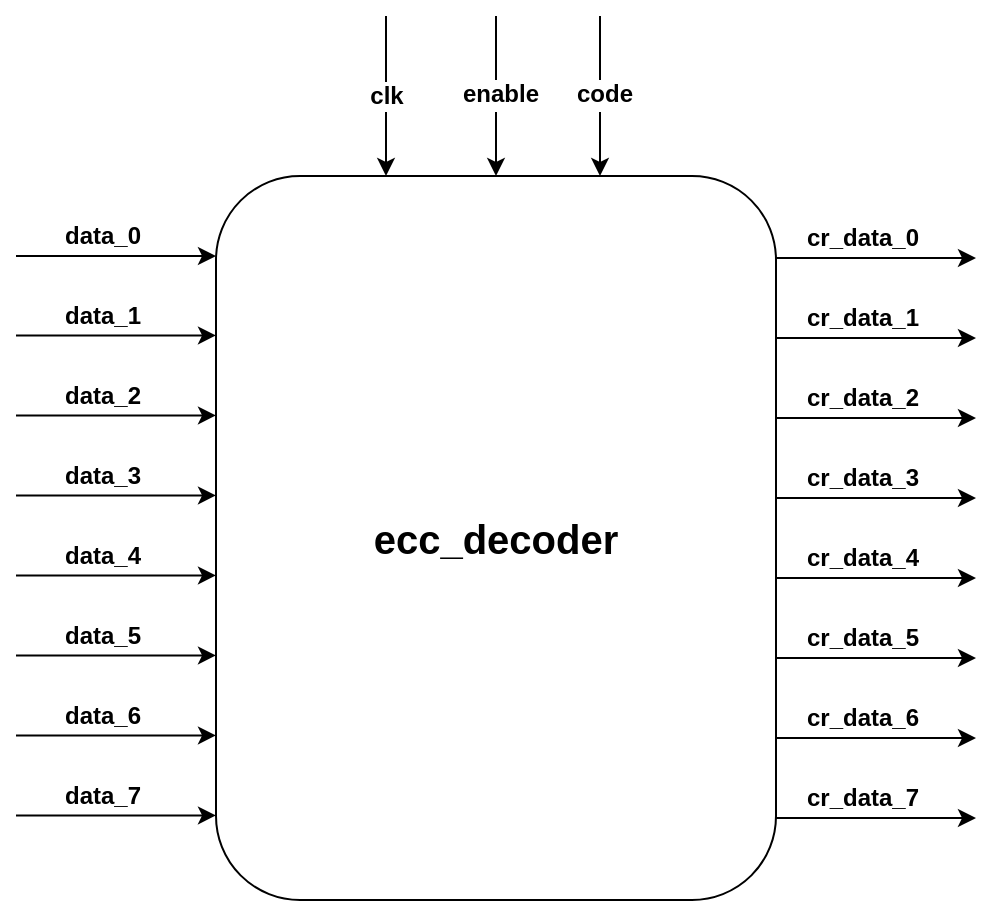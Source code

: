 <mxfile version="24.2.5" type="device" pages="8">
  <diagram id="HQwCBL1ggfVV_5SzUmb9" name="ecc_decoder">
    <mxGraphModel dx="1802" dy="909" grid="0" gridSize="10" guides="1" tooltips="1" connect="1" arrows="1" fold="1" page="1" pageScale="1" pageWidth="827" pageHeight="1169" math="0" shadow="0">
      <root>
        <mxCell id="0" />
        <mxCell id="1" parent="0" />
        <mxCell id="9kV_0fhqUF1c1HFAQR6I-1" value="&lt;b&gt;&lt;font style=&quot;font-size: 20px;&quot;&gt;ecc_decoder&lt;/font&gt;&lt;/b&gt;" style="rounded=1;whiteSpace=wrap;html=1;" parent="1" vertex="1">
          <mxGeometry x="280" y="350" width="280" height="362" as="geometry" />
        </mxCell>
        <mxCell id="9kV_0fhqUF1c1HFAQR6I-2" value="" style="endArrow=classic;html=1;rounded=0;" parent="1" edge="1">
          <mxGeometry relative="1" as="geometry">
            <mxPoint x="180" y="390" as="sourcePoint" />
            <mxPoint x="280" y="390" as="targetPoint" />
            <Array as="points">
              <mxPoint x="200" y="390" />
              <mxPoint x="250" y="390" />
            </Array>
          </mxGeometry>
        </mxCell>
        <mxCell id="9kV_0fhqUF1c1HFAQR6I-3" value="data_0" style="edgeLabel;html=1;align=center;verticalAlign=middle;resizable=0;points=[];fontStyle=1;fontSize=12;" parent="9kV_0fhqUF1c1HFAQR6I-2" vertex="1" connectable="0">
          <mxGeometry x="-0.147" y="-3" relative="1" as="geometry">
            <mxPoint y="-13" as="offset" />
          </mxGeometry>
        </mxCell>
        <mxCell id="9kV_0fhqUF1c1HFAQR6I-4" value="" style="endArrow=classic;html=1;rounded=0;" parent="1" edge="1">
          <mxGeometry relative="1" as="geometry">
            <mxPoint x="180" y="429.71" as="sourcePoint" />
            <mxPoint x="280" y="429.71" as="targetPoint" />
            <Array as="points">
              <mxPoint x="250" y="429.71" />
            </Array>
          </mxGeometry>
        </mxCell>
        <mxCell id="9kV_0fhqUF1c1HFAQR6I-5" value="data_1" style="edgeLabel;html=1;align=center;verticalAlign=middle;resizable=0;points=[];fontStyle=1;fontSize=12;" parent="9kV_0fhqUF1c1HFAQR6I-4" vertex="1" connectable="0">
          <mxGeometry x="-0.147" y="-3" relative="1" as="geometry">
            <mxPoint y="-13" as="offset" />
          </mxGeometry>
        </mxCell>
        <mxCell id="9kV_0fhqUF1c1HFAQR6I-6" value="" style="endArrow=classic;html=1;rounded=0;" parent="1" edge="1">
          <mxGeometry relative="1" as="geometry">
            <mxPoint x="180" y="469.71" as="sourcePoint" />
            <mxPoint x="280" y="469.71" as="targetPoint" />
          </mxGeometry>
        </mxCell>
        <mxCell id="9kV_0fhqUF1c1HFAQR6I-7" value="data_2" style="edgeLabel;html=1;align=center;verticalAlign=middle;resizable=0;points=[];fontStyle=1;fontSize=12;" parent="9kV_0fhqUF1c1HFAQR6I-6" vertex="1" connectable="0">
          <mxGeometry x="-0.147" y="-3" relative="1" as="geometry">
            <mxPoint y="-13" as="offset" />
          </mxGeometry>
        </mxCell>
        <mxCell id="9kV_0fhqUF1c1HFAQR6I-8" value="" style="endArrow=classic;html=1;rounded=0;" parent="1" edge="1">
          <mxGeometry relative="1" as="geometry">
            <mxPoint x="180" y="509.71" as="sourcePoint" />
            <mxPoint x="280" y="509.71" as="targetPoint" />
          </mxGeometry>
        </mxCell>
        <mxCell id="9kV_0fhqUF1c1HFAQR6I-9" value="data_3" style="edgeLabel;html=1;align=center;verticalAlign=middle;resizable=0;points=[];fontStyle=1;fontSize=12;" parent="9kV_0fhqUF1c1HFAQR6I-8" vertex="1" connectable="0">
          <mxGeometry x="-0.147" y="-3" relative="1" as="geometry">
            <mxPoint y="-13" as="offset" />
          </mxGeometry>
        </mxCell>
        <mxCell id="9kV_0fhqUF1c1HFAQR6I-10" value="" style="endArrow=classic;html=1;rounded=0;" parent="1" edge="1">
          <mxGeometry relative="1" as="geometry">
            <mxPoint x="180" y="549.71" as="sourcePoint" />
            <mxPoint x="280" y="549.71" as="targetPoint" />
          </mxGeometry>
        </mxCell>
        <mxCell id="9kV_0fhqUF1c1HFAQR6I-11" value="data_4" style="edgeLabel;html=1;align=center;verticalAlign=middle;resizable=0;points=[];fontStyle=1;fontSize=12;" parent="9kV_0fhqUF1c1HFAQR6I-10" vertex="1" connectable="0">
          <mxGeometry x="-0.147" y="-3" relative="1" as="geometry">
            <mxPoint y="-13" as="offset" />
          </mxGeometry>
        </mxCell>
        <mxCell id="9kV_0fhqUF1c1HFAQR6I-12" value="" style="endArrow=classic;html=1;rounded=0;" parent="1" edge="1">
          <mxGeometry relative="1" as="geometry">
            <mxPoint x="180" y="589.71" as="sourcePoint" />
            <mxPoint x="280" y="589.71" as="targetPoint" />
          </mxGeometry>
        </mxCell>
        <mxCell id="9kV_0fhqUF1c1HFAQR6I-13" value="data_5" style="edgeLabel;html=1;align=center;verticalAlign=middle;resizable=0;points=[];fontStyle=1;fontSize=12;" parent="9kV_0fhqUF1c1HFAQR6I-12" vertex="1" connectable="0">
          <mxGeometry x="-0.147" y="-3" relative="1" as="geometry">
            <mxPoint y="-13" as="offset" />
          </mxGeometry>
        </mxCell>
        <mxCell id="9kV_0fhqUF1c1HFAQR6I-14" value="" style="endArrow=classic;html=1;rounded=0;" parent="1" edge="1">
          <mxGeometry relative="1" as="geometry">
            <mxPoint x="180" y="629.71" as="sourcePoint" />
            <mxPoint x="280" y="629.71" as="targetPoint" />
          </mxGeometry>
        </mxCell>
        <mxCell id="9kV_0fhqUF1c1HFAQR6I-15" value="data_6" style="edgeLabel;html=1;align=center;verticalAlign=middle;resizable=0;points=[];fontStyle=1;fontSize=12;" parent="9kV_0fhqUF1c1HFAQR6I-14" vertex="1" connectable="0">
          <mxGeometry x="-0.147" y="-3" relative="1" as="geometry">
            <mxPoint y="-13" as="offset" />
          </mxGeometry>
        </mxCell>
        <mxCell id="9kV_0fhqUF1c1HFAQR6I-16" value="" style="endArrow=classic;html=1;rounded=0;" parent="1" edge="1">
          <mxGeometry relative="1" as="geometry">
            <mxPoint x="180" y="669.71" as="sourcePoint" />
            <mxPoint x="280" y="669.71" as="targetPoint" />
          </mxGeometry>
        </mxCell>
        <mxCell id="9kV_0fhqUF1c1HFAQR6I-17" value="data_7" style="edgeLabel;html=1;align=center;verticalAlign=middle;resizable=0;points=[];fontStyle=1;fontSize=12;" parent="9kV_0fhqUF1c1HFAQR6I-16" vertex="1" connectable="0">
          <mxGeometry x="-0.147" y="-3" relative="1" as="geometry">
            <mxPoint y="-13" as="offset" />
          </mxGeometry>
        </mxCell>
        <mxCell id="9kV_0fhqUF1c1HFAQR6I-18" value="" style="endArrow=classic;html=1;rounded=0;" parent="1" edge="1">
          <mxGeometry relative="1" as="geometry">
            <mxPoint x="560" y="391" as="sourcePoint" />
            <mxPoint x="660" y="391" as="targetPoint" />
          </mxGeometry>
        </mxCell>
        <mxCell id="9kV_0fhqUF1c1HFAQR6I-19" value="cr_data_0" style="edgeLabel;html=1;align=center;verticalAlign=middle;resizable=0;points=[];fontStyle=1;fontSize=12;" parent="9kV_0fhqUF1c1HFAQR6I-18" vertex="1" connectable="0">
          <mxGeometry x="-0.147" y="-3" relative="1" as="geometry">
            <mxPoint y="-13" as="offset" />
          </mxGeometry>
        </mxCell>
        <mxCell id="9kV_0fhqUF1c1HFAQR6I-20" value="" style="endArrow=classic;html=1;rounded=0;" parent="1" edge="1">
          <mxGeometry relative="1" as="geometry">
            <mxPoint x="560" y="431" as="sourcePoint" />
            <mxPoint x="660" y="431" as="targetPoint" />
          </mxGeometry>
        </mxCell>
        <mxCell id="9kV_0fhqUF1c1HFAQR6I-21" value="cr_data_1" style="edgeLabel;html=1;align=center;verticalAlign=middle;resizable=0;points=[];fontStyle=1;fontSize=12;" parent="9kV_0fhqUF1c1HFAQR6I-20" vertex="1" connectable="0">
          <mxGeometry x="-0.147" y="-3" relative="1" as="geometry">
            <mxPoint y="-13" as="offset" />
          </mxGeometry>
        </mxCell>
        <mxCell id="9kV_0fhqUF1c1HFAQR6I-22" value="" style="endArrow=classic;html=1;rounded=0;" parent="1" edge="1">
          <mxGeometry relative="1" as="geometry">
            <mxPoint x="560" y="471" as="sourcePoint" />
            <mxPoint x="660" y="471" as="targetPoint" />
          </mxGeometry>
        </mxCell>
        <mxCell id="9kV_0fhqUF1c1HFAQR6I-23" value="cr_data_2" style="edgeLabel;html=1;align=center;verticalAlign=middle;resizable=0;points=[];fontStyle=1;fontSize=12;" parent="9kV_0fhqUF1c1HFAQR6I-22" vertex="1" connectable="0">
          <mxGeometry x="-0.147" y="-3" relative="1" as="geometry">
            <mxPoint y="-13" as="offset" />
          </mxGeometry>
        </mxCell>
        <mxCell id="9kV_0fhqUF1c1HFAQR6I-24" value="" style="endArrow=classic;html=1;rounded=0;" parent="1" edge="1">
          <mxGeometry relative="1" as="geometry">
            <mxPoint x="560" y="511" as="sourcePoint" />
            <mxPoint x="660" y="511" as="targetPoint" />
          </mxGeometry>
        </mxCell>
        <mxCell id="9kV_0fhqUF1c1HFAQR6I-25" value="cr_data_3" style="edgeLabel;html=1;align=center;verticalAlign=middle;resizable=0;points=[];fontStyle=1;fontSize=12;" parent="9kV_0fhqUF1c1HFAQR6I-24" vertex="1" connectable="0">
          <mxGeometry x="-0.147" y="-3" relative="1" as="geometry">
            <mxPoint y="-13" as="offset" />
          </mxGeometry>
        </mxCell>
        <mxCell id="9kV_0fhqUF1c1HFAQR6I-26" value="" style="endArrow=classic;html=1;rounded=0;" parent="1" edge="1">
          <mxGeometry relative="1" as="geometry">
            <mxPoint x="560" y="551" as="sourcePoint" />
            <mxPoint x="660" y="551" as="targetPoint" />
          </mxGeometry>
        </mxCell>
        <mxCell id="9kV_0fhqUF1c1HFAQR6I-27" value="cr_data_4" style="edgeLabel;html=1;align=center;verticalAlign=middle;resizable=0;points=[];fontStyle=1;fontSize=12;" parent="9kV_0fhqUF1c1HFAQR6I-26" vertex="1" connectable="0">
          <mxGeometry x="-0.147" y="-3" relative="1" as="geometry">
            <mxPoint y="-13" as="offset" />
          </mxGeometry>
        </mxCell>
        <mxCell id="9kV_0fhqUF1c1HFAQR6I-28" value="" style="endArrow=classic;html=1;rounded=0;" parent="1" edge="1">
          <mxGeometry relative="1" as="geometry">
            <mxPoint x="560" y="591" as="sourcePoint" />
            <mxPoint x="660" y="591" as="targetPoint" />
          </mxGeometry>
        </mxCell>
        <mxCell id="9kV_0fhqUF1c1HFAQR6I-29" value="cr_data_5" style="edgeLabel;html=1;align=center;verticalAlign=middle;resizable=0;points=[];fontStyle=1;fontSize=12;" parent="9kV_0fhqUF1c1HFAQR6I-28" vertex="1" connectable="0">
          <mxGeometry x="-0.147" y="-3" relative="1" as="geometry">
            <mxPoint y="-13" as="offset" />
          </mxGeometry>
        </mxCell>
        <mxCell id="9kV_0fhqUF1c1HFAQR6I-30" value="" style="endArrow=classic;html=1;rounded=0;" parent="1" edge="1">
          <mxGeometry relative="1" as="geometry">
            <mxPoint x="560" y="631" as="sourcePoint" />
            <mxPoint x="660" y="631" as="targetPoint" />
          </mxGeometry>
        </mxCell>
        <mxCell id="9kV_0fhqUF1c1HFAQR6I-31" value="cr_data_6" style="edgeLabel;html=1;align=center;verticalAlign=middle;resizable=0;points=[];fontStyle=1;fontSize=12;" parent="9kV_0fhqUF1c1HFAQR6I-30" vertex="1" connectable="0">
          <mxGeometry x="-0.147" y="-3" relative="1" as="geometry">
            <mxPoint y="-13" as="offset" />
          </mxGeometry>
        </mxCell>
        <mxCell id="9kV_0fhqUF1c1HFAQR6I-32" value="" style="endArrow=classic;html=1;rounded=0;" parent="1" edge="1">
          <mxGeometry relative="1" as="geometry">
            <mxPoint x="560" y="671" as="sourcePoint" />
            <mxPoint x="660" y="671" as="targetPoint" />
          </mxGeometry>
        </mxCell>
        <mxCell id="9kV_0fhqUF1c1HFAQR6I-33" value="cr_data_7" style="edgeLabel;html=1;align=center;verticalAlign=middle;resizable=0;points=[];fontStyle=1;fontSize=12;" parent="9kV_0fhqUF1c1HFAQR6I-32" vertex="1" connectable="0">
          <mxGeometry x="-0.147" y="-3" relative="1" as="geometry">
            <mxPoint y="-13" as="offset" />
          </mxGeometry>
        </mxCell>
        <mxCell id="9kV_0fhqUF1c1HFAQR6I-34" value="" style="endArrow=classic;html=1;rounded=0;entryX=0.103;entryY=0;entryDx=0;entryDy=0;entryPerimeter=0;" parent="1" edge="1">
          <mxGeometry relative="1" as="geometry">
            <mxPoint x="365" y="270" as="sourcePoint" />
            <mxPoint x="365.0" y="350" as="targetPoint" />
          </mxGeometry>
        </mxCell>
        <mxCell id="9kV_0fhqUF1c1HFAQR6I-35" value="clk" style="edgeLabel;html=1;align=center;verticalAlign=middle;resizable=0;points=[];fontStyle=1;fontSize=12;" parent="9kV_0fhqUF1c1HFAQR6I-34" vertex="1" connectable="0">
          <mxGeometry x="-0.147" y="-3" relative="1" as="geometry">
            <mxPoint x="3" y="6" as="offset" />
          </mxGeometry>
        </mxCell>
        <mxCell id="9kV_0fhqUF1c1HFAQR6I-36" value="" style="endArrow=classic;html=1;rounded=0;entryX=0.103;entryY=0;entryDx=0;entryDy=0;entryPerimeter=0;" parent="1" edge="1">
          <mxGeometry relative="1" as="geometry">
            <mxPoint x="420" y="270" as="sourcePoint" />
            <mxPoint x="420.0" y="350" as="targetPoint" />
          </mxGeometry>
        </mxCell>
        <mxCell id="9kV_0fhqUF1c1HFAQR6I-37" value="clk" style="edgeLabel;html=1;align=center;verticalAlign=middle;resizable=0;points=[];fontStyle=1;fontSize=12;" parent="9kV_0fhqUF1c1HFAQR6I-36" vertex="1" connectable="0">
          <mxGeometry x="-0.147" y="-3" relative="1" as="geometry">
            <mxPoint x="3" y="6" as="offset" />
          </mxGeometry>
        </mxCell>
        <mxCell id="9kV_0fhqUF1c1HFAQR6I-38" value="&lt;b&gt;&lt;font style=&quot;font-size: 12px;&quot;&gt;enable&lt;/font&gt;&lt;/b&gt;" style="edgeLabel;html=1;align=center;verticalAlign=middle;resizable=0;points=[];" parent="9kV_0fhqUF1c1HFAQR6I-36" vertex="1" connectable="0">
          <mxGeometry x="-0.025" y="2" relative="1" as="geometry">
            <mxPoint as="offset" />
          </mxGeometry>
        </mxCell>
        <mxCell id="9kV_0fhqUF1c1HFAQR6I-39" value="" style="endArrow=classic;html=1;rounded=0;entryX=0.103;entryY=0;entryDx=0;entryDy=0;entryPerimeter=0;" parent="1" edge="1">
          <mxGeometry relative="1" as="geometry">
            <mxPoint x="472" y="270" as="sourcePoint" />
            <mxPoint x="472.0" y="350" as="targetPoint" />
          </mxGeometry>
        </mxCell>
        <mxCell id="9kV_0fhqUF1c1HFAQR6I-40" value="clk" style="edgeLabel;html=1;align=center;verticalAlign=middle;resizable=0;points=[];fontStyle=1;fontSize=12;" parent="9kV_0fhqUF1c1HFAQR6I-39" vertex="1" connectable="0">
          <mxGeometry x="-0.147" y="-3" relative="1" as="geometry">
            <mxPoint x="3" y="6" as="offset" />
          </mxGeometry>
        </mxCell>
        <mxCell id="9kV_0fhqUF1c1HFAQR6I-41" value="&lt;b&gt;&lt;font style=&quot;font-size: 12px;&quot;&gt;code&lt;/font&gt;&lt;/b&gt;" style="edgeLabel;html=1;align=center;verticalAlign=middle;resizable=0;points=[];" parent="9kV_0fhqUF1c1HFAQR6I-39" vertex="1" connectable="0">
          <mxGeometry x="-0.025" y="2" relative="1" as="geometry">
            <mxPoint as="offset" />
          </mxGeometry>
        </mxCell>
      </root>
    </mxGraphModel>
  </diagram>
  <diagram id="DcRJehUWIWov4eIi07vO" name="ecc_encoder">
    <mxGraphModel dx="1802" dy="909" grid="0" gridSize="10" guides="1" tooltips="1" connect="1" arrows="1" fold="1" page="1" pageScale="1" pageWidth="827" pageHeight="1169" math="0" shadow="0">
      <root>
        <mxCell id="0" />
        <mxCell id="1" parent="0" />
        <mxCell id="z0puTvAtDQ5UHlxeMP87-1" value="&lt;b&gt;&lt;font style=&quot;font-size: 20px;&quot;&gt;ecc_encoder&lt;/font&gt;&lt;/b&gt;" style="rounded=1;whiteSpace=wrap;html=1;" parent="1" vertex="1">
          <mxGeometry x="280" y="240" width="240" height="360" as="geometry" />
        </mxCell>
        <mxCell id="z0puTvAtDQ5UHlxeMP87-2" value="" style="endArrow=classic;html=1;rounded=0;" parent="1" edge="1">
          <mxGeometry relative="1" as="geometry">
            <mxPoint x="180" y="279" as="sourcePoint" />
            <mxPoint x="280" y="279" as="targetPoint" />
          </mxGeometry>
        </mxCell>
        <mxCell id="z0puTvAtDQ5UHlxeMP87-3" value="data_0" style="edgeLabel;html=1;align=center;verticalAlign=middle;resizable=0;points=[];fontStyle=1;fontSize=12;" parent="z0puTvAtDQ5UHlxeMP87-2" vertex="1" connectable="0">
          <mxGeometry x="-0.147" y="-3" relative="1" as="geometry">
            <mxPoint y="-13" as="offset" />
          </mxGeometry>
        </mxCell>
        <mxCell id="z0puTvAtDQ5UHlxeMP87-4" value="" style="endArrow=classic;html=1;rounded=0;" parent="1" edge="1">
          <mxGeometry relative="1" as="geometry">
            <mxPoint x="180" y="319" as="sourcePoint" />
            <mxPoint x="280" y="319" as="targetPoint" />
          </mxGeometry>
        </mxCell>
        <mxCell id="z0puTvAtDQ5UHlxeMP87-5" value="data_1" style="edgeLabel;html=1;align=center;verticalAlign=middle;resizable=0;points=[];fontStyle=1;fontSize=12;" parent="z0puTvAtDQ5UHlxeMP87-4" vertex="1" connectable="0">
          <mxGeometry x="-0.147" y="-3" relative="1" as="geometry">
            <mxPoint y="-13" as="offset" />
          </mxGeometry>
        </mxCell>
        <mxCell id="z0puTvAtDQ5UHlxeMP87-6" value="" style="endArrow=classic;html=1;rounded=0;" parent="1" edge="1">
          <mxGeometry relative="1" as="geometry">
            <mxPoint x="180" y="359" as="sourcePoint" />
            <mxPoint x="280" y="359" as="targetPoint" />
          </mxGeometry>
        </mxCell>
        <mxCell id="z0puTvAtDQ5UHlxeMP87-7" value="data_2" style="edgeLabel;html=1;align=center;verticalAlign=middle;resizable=0;points=[];fontStyle=1;fontSize=12;" parent="z0puTvAtDQ5UHlxeMP87-6" vertex="1" connectable="0">
          <mxGeometry x="-0.147" y="-3" relative="1" as="geometry">
            <mxPoint y="-13" as="offset" />
          </mxGeometry>
        </mxCell>
        <mxCell id="z0puTvAtDQ5UHlxeMP87-8" value="" style="endArrow=classic;html=1;rounded=0;" parent="1" edge="1">
          <mxGeometry relative="1" as="geometry">
            <mxPoint x="180" y="399" as="sourcePoint" />
            <mxPoint x="280" y="399" as="targetPoint" />
          </mxGeometry>
        </mxCell>
        <mxCell id="z0puTvAtDQ5UHlxeMP87-9" value="data_3" style="edgeLabel;html=1;align=center;verticalAlign=middle;resizable=0;points=[];fontStyle=1;fontSize=12;" parent="z0puTvAtDQ5UHlxeMP87-8" vertex="1" connectable="0">
          <mxGeometry x="-0.147" y="-3" relative="1" as="geometry">
            <mxPoint y="-13" as="offset" />
          </mxGeometry>
        </mxCell>
        <mxCell id="z0puTvAtDQ5UHlxeMP87-10" value="" style="endArrow=classic;html=1;rounded=0;" parent="1" edge="1">
          <mxGeometry relative="1" as="geometry">
            <mxPoint x="180" y="439" as="sourcePoint" />
            <mxPoint x="280" y="439" as="targetPoint" />
          </mxGeometry>
        </mxCell>
        <mxCell id="z0puTvAtDQ5UHlxeMP87-11" value="data_4" style="edgeLabel;html=1;align=center;verticalAlign=middle;resizable=0;points=[];fontStyle=1;fontSize=12;" parent="z0puTvAtDQ5UHlxeMP87-10" vertex="1" connectable="0">
          <mxGeometry x="-0.147" y="-3" relative="1" as="geometry">
            <mxPoint y="-13" as="offset" />
          </mxGeometry>
        </mxCell>
        <mxCell id="z0puTvAtDQ5UHlxeMP87-12" value="" style="endArrow=classic;html=1;rounded=0;" parent="1" edge="1">
          <mxGeometry relative="1" as="geometry">
            <mxPoint x="180" y="479" as="sourcePoint" />
            <mxPoint x="280" y="479" as="targetPoint" />
          </mxGeometry>
        </mxCell>
        <mxCell id="z0puTvAtDQ5UHlxeMP87-13" value="data_5" style="edgeLabel;html=1;align=center;verticalAlign=middle;resizable=0;points=[];fontStyle=1;fontSize=12;" parent="z0puTvAtDQ5UHlxeMP87-12" vertex="1" connectable="0">
          <mxGeometry x="-0.147" y="-3" relative="1" as="geometry">
            <mxPoint y="-13" as="offset" />
          </mxGeometry>
        </mxCell>
        <mxCell id="z0puTvAtDQ5UHlxeMP87-14" value="" style="endArrow=classic;html=1;rounded=0;" parent="1" edge="1">
          <mxGeometry relative="1" as="geometry">
            <mxPoint x="180" y="519" as="sourcePoint" />
            <mxPoint x="280" y="519" as="targetPoint" />
          </mxGeometry>
        </mxCell>
        <mxCell id="z0puTvAtDQ5UHlxeMP87-15" value="data_6" style="edgeLabel;html=1;align=center;verticalAlign=middle;resizable=0;points=[];fontStyle=1;fontSize=12;" parent="z0puTvAtDQ5UHlxeMP87-14" vertex="1" connectable="0">
          <mxGeometry x="-0.147" y="-3" relative="1" as="geometry">
            <mxPoint y="-13" as="offset" />
          </mxGeometry>
        </mxCell>
        <mxCell id="z0puTvAtDQ5UHlxeMP87-16" value="" style="endArrow=classic;html=1;rounded=0;" parent="1" edge="1">
          <mxGeometry relative="1" as="geometry">
            <mxPoint x="180" y="559" as="sourcePoint" />
            <mxPoint x="280" y="559" as="targetPoint" />
          </mxGeometry>
        </mxCell>
        <mxCell id="z0puTvAtDQ5UHlxeMP87-17" value="data_7" style="edgeLabel;html=1;align=center;verticalAlign=middle;resizable=0;points=[];fontStyle=1;fontSize=12;" parent="z0puTvAtDQ5UHlxeMP87-16" vertex="1" connectable="0">
          <mxGeometry x="-0.147" y="-3" relative="1" as="geometry">
            <mxPoint y="-13" as="offset" />
          </mxGeometry>
        </mxCell>
        <mxCell id="z0puTvAtDQ5UHlxeMP87-18" value="" style="endArrow=classic;html=1;rounded=0;" parent="1" edge="1">
          <mxGeometry relative="1" as="geometry">
            <mxPoint x="520" y="428.38" as="sourcePoint" />
            <mxPoint x="610" y="428.38" as="targetPoint" />
          </mxGeometry>
        </mxCell>
        <mxCell id="z0puTvAtDQ5UHlxeMP87-19" value="&lt;span style=&quot;font-size: 12px;&quot;&gt;&lt;font style=&quot;font-size: 12px;&quot;&gt;code&lt;/font&gt;&lt;/span&gt;" style="edgeLabel;html=1;align=center;verticalAlign=middle;resizable=0;points=[];fontSize=12;fontStyle=1" parent="z0puTvAtDQ5UHlxeMP87-18" vertex="1" connectable="0">
          <mxGeometry x="-0.025" y="2" relative="1" as="geometry">
            <mxPoint y="-7" as="offset" />
          </mxGeometry>
        </mxCell>
      </root>
    </mxGraphModel>
  </diagram>
  <diagram id="Nljn4EiVXH3AwYqSFm3Q" name="port_rd_dispatch">
    <mxGraphModel dx="1802" dy="909" grid="0" gridSize="10" guides="1" tooltips="1" connect="1" arrows="1" fold="1" page="1" pageScale="1" pageWidth="827" pageHeight="1169" math="0" shadow="0">
      <root>
        <mxCell id="0" />
        <mxCell id="1" parent="0" />
        <mxCell id="Okl3Nm80jM_2VswUKz9_-1" value="&lt;span style=&quot;font-size: 20px;&quot;&gt;&lt;span&gt;port_rd_dispatch&lt;/span&gt;&lt;/span&gt;" style="rounded=1;whiteSpace=wrap;html=1;fontStyle=1" parent="1" vertex="1">
          <mxGeometry x="320" y="280" width="220" height="310" as="geometry" />
        </mxCell>
        <mxCell id="Okl3Nm80jM_2VswUKz9_-2" value="" style="endArrow=classic;html=1;rounded=0;" parent="1" edge="1">
          <mxGeometry relative="1" as="geometry">
            <mxPoint x="220" y="358" as="sourcePoint" />
            <mxPoint x="320" y="358" as="targetPoint" />
          </mxGeometry>
        </mxCell>
        <mxCell id="Okl3Nm80jM_2VswUKz9_-3" value="clk" style="edgeLabel;html=1;align=center;verticalAlign=middle;resizable=0;points=[];fontStyle=1;fontSize=12;" parent="Okl3Nm80jM_2VswUKz9_-2" vertex="1" connectable="0">
          <mxGeometry x="-0.147" y="-3" relative="1" as="geometry">
            <mxPoint y="-13" as="offset" />
          </mxGeometry>
        </mxCell>
        <mxCell id="Okl3Nm80jM_2VswUKz9_-4" value="" style="endArrow=classic;html=1;rounded=0;" parent="1" edge="1">
          <mxGeometry relative="1" as="geometry">
            <mxPoint x="220" y="398" as="sourcePoint" />
            <mxPoint x="320" y="398" as="targetPoint" />
          </mxGeometry>
        </mxCell>
        <mxCell id="Okl3Nm80jM_2VswUKz9_-5" value="rst_n" style="edgeLabel;html=1;align=center;verticalAlign=middle;resizable=0;points=[];fontStyle=1;fontSize=12;" parent="Okl3Nm80jM_2VswUKz9_-4" vertex="1" connectable="0">
          <mxGeometry x="-0.147" y="-3" relative="1" as="geometry">
            <mxPoint y="-13" as="offset" />
          </mxGeometry>
        </mxCell>
        <mxCell id="Okl3Nm80jM_2VswUKz9_-6" value="" style="endArrow=classic;html=1;rounded=0;" parent="1" edge="1">
          <mxGeometry relative="1" as="geometry">
            <mxPoint x="220" y="438" as="sourcePoint" />
            <mxPoint x="320" y="438" as="targetPoint" />
          </mxGeometry>
        </mxCell>
        <mxCell id="Okl3Nm80jM_2VswUKz9_-7" value="wrr_en" style="edgeLabel;html=1;align=center;verticalAlign=middle;resizable=0;points=[];fontStyle=1;fontSize=12;" parent="Okl3Nm80jM_2VswUKz9_-6" vertex="1" connectable="0">
          <mxGeometry x="-0.147" y="-3" relative="1" as="geometry">
            <mxPoint y="-13" as="offset" />
          </mxGeometry>
        </mxCell>
        <mxCell id="Okl3Nm80jM_2VswUKz9_-8" value="" style="endArrow=classic;html=1;rounded=0;" parent="1" edge="1">
          <mxGeometry relative="1" as="geometry">
            <mxPoint x="220" y="478" as="sourcePoint" />
            <mxPoint x="320" y="478" as="targetPoint" />
          </mxGeometry>
        </mxCell>
        <mxCell id="Okl3Nm80jM_2VswUKz9_-9" value="queue_empty" style="edgeLabel;html=1;align=center;verticalAlign=middle;resizable=0;points=[];fontStyle=1;fontSize=12;" parent="Okl3Nm80jM_2VswUKz9_-8" vertex="1" connectable="0">
          <mxGeometry x="-0.147" y="-3" relative="1" as="geometry">
            <mxPoint y="-13" as="offset" />
          </mxGeometry>
        </mxCell>
        <mxCell id="Okl3Nm80jM_2VswUKz9_-10" value="" style="endArrow=classic;html=1;rounded=0;" parent="1" edge="1">
          <mxGeometry relative="1" as="geometry">
            <mxPoint x="220" y="518" as="sourcePoint" />
            <mxPoint x="320" y="518" as="targetPoint" />
          </mxGeometry>
        </mxCell>
        <mxCell id="Okl3Nm80jM_2VswUKz9_-11" value="update" style="edgeLabel;html=1;align=center;verticalAlign=middle;resizable=0;points=[];fontStyle=1;fontSize=12;" parent="Okl3Nm80jM_2VswUKz9_-10" vertex="1" connectable="0">
          <mxGeometry x="-0.147" y="-3" relative="1" as="geometry">
            <mxPoint y="-13" as="offset" />
          </mxGeometry>
        </mxCell>
        <mxCell id="Okl3Nm80jM_2VswUKz9_-12" value="" style="endArrow=classic;html=1;rounded=0;" parent="1" edge="1">
          <mxGeometry relative="1" as="geometry">
            <mxPoint x="540" y="439" as="sourcePoint" />
            <mxPoint x="640" y="439" as="targetPoint" />
          </mxGeometry>
        </mxCell>
        <mxCell id="Okl3Nm80jM_2VswUKz9_-13" value="rd_prior" style="edgeLabel;html=1;align=center;verticalAlign=middle;resizable=0;points=[];fontStyle=1;fontSize=12;" parent="Okl3Nm80jM_2VswUKz9_-12" vertex="1" connectable="0">
          <mxGeometry x="-0.147" y="-3" relative="1" as="geometry">
            <mxPoint y="-13" as="offset" />
          </mxGeometry>
        </mxCell>
      </root>
    </mxGraphModel>
  </diagram>
  <diagram name="port_rd_fronted" id="IGY3-wLs9GOJo81jbpK2">
    <mxGraphModel dx="858" dy="433" grid="0" gridSize="10" guides="1" tooltips="1" connect="1" arrows="1" fold="1" page="1" pageScale="1" pageWidth="827" pageHeight="1169" math="0" shadow="0">
      <root>
        <mxCell id="0" />
        <mxCell id="1" parent="0" />
        <mxCell id="4k_BAH4Ap3cNZQAnBOqe-1" value="&lt;span style=&quot;font-size: 20px;&quot;&gt;&lt;b&gt;port_rd_frontend&lt;/b&gt;&lt;/span&gt;" style="rounded=1;whiteSpace=wrap;html=1;" parent="1" vertex="1">
          <mxGeometry x="320" y="360" width="210" height="280" as="geometry" />
        </mxCell>
        <mxCell id="4k_BAH4Ap3cNZQAnBOqe-2" value="" style="endArrow=classic;html=1;rounded=0;" parent="1" edge="1">
          <mxGeometry relative="1" as="geometry">
            <mxPoint x="220" y="440" as="sourcePoint" />
            <mxPoint x="320" y="440" as="targetPoint" />
          </mxGeometry>
        </mxCell>
        <mxCell id="4k_BAH4Ap3cNZQAnBOqe-3" value="clk" style="edgeLabel;html=1;align=center;verticalAlign=middle;resizable=0;points=[];fontStyle=1;fontSize=12;" parent="4k_BAH4Ap3cNZQAnBOqe-2" vertex="1" connectable="0">
          <mxGeometry x="-0.147" y="-3" relative="1" as="geometry">
            <mxPoint y="-13" as="offset" />
          </mxGeometry>
        </mxCell>
        <mxCell id="4k_BAH4Ap3cNZQAnBOqe-4" value="" style="endArrow=classic;html=1;rounded=0;" parent="1" edge="1">
          <mxGeometry relative="1" as="geometry">
            <mxPoint x="220" y="480" as="sourcePoint" />
            <mxPoint x="320" y="480" as="targetPoint" />
          </mxGeometry>
        </mxCell>
        <mxCell id="4k_BAH4Ap3cNZQAnBOqe-5" value="xfer_data_vld" style="edgeLabel;html=1;align=center;verticalAlign=middle;resizable=0;points=[];fontStyle=1;fontSize=12;" parent="4k_BAH4Ap3cNZQAnBOqe-4" vertex="1" connectable="0">
          <mxGeometry x="-0.147" y="-3" relative="1" as="geometry">
            <mxPoint y="-13" as="offset" />
          </mxGeometry>
        </mxCell>
        <mxCell id="4k_BAH4Ap3cNZQAnBOqe-6" value="" style="endArrow=classic;html=1;rounded=0;" parent="1" edge="1">
          <mxGeometry relative="1" as="geometry">
            <mxPoint x="220" y="520" as="sourcePoint" />
            <mxPoint x="320" y="520" as="targetPoint" />
          </mxGeometry>
        </mxCell>
        <mxCell id="4k_BAH4Ap3cNZQAnBOqe-7" value="xfer_data" style="edgeLabel;html=1;align=center;verticalAlign=middle;resizable=0;points=[];fontStyle=1;fontSize=12;" parent="4k_BAH4Ap3cNZQAnBOqe-6" vertex="1" connectable="0">
          <mxGeometry x="-0.147" y="-3" relative="1" as="geometry">
            <mxPoint y="-13" as="offset" />
          </mxGeometry>
        </mxCell>
        <mxCell id="4k_BAH4Ap3cNZQAnBOqe-8" value="" style="endArrow=classic;html=1;rounded=0;" parent="1" edge="1">
          <mxGeometry relative="1" as="geometry">
            <mxPoint x="220" y="560" as="sourcePoint" />
            <mxPoint x="320" y="560" as="targetPoint" />
          </mxGeometry>
        </mxCell>
        <mxCell id="4k_BAH4Ap3cNZQAnBOqe-9" value="end_of_packet" style="edgeLabel;html=1;align=center;verticalAlign=middle;resizable=0;points=[];fontStyle=1;fontSize=12;" parent="4k_BAH4Ap3cNZQAnBOqe-8" vertex="1" connectable="0">
          <mxGeometry x="-0.147" y="-3" relative="1" as="geometry">
            <mxPoint y="-13" as="offset" />
          </mxGeometry>
        </mxCell>
        <mxCell id="4k_BAH4Ap3cNZQAnBOqe-12" value="" style="endArrow=classic;html=1;rounded=0;" parent="1" edge="1">
          <mxGeometry relative="1" as="geometry">
            <mxPoint x="530" y="470" as="sourcePoint" />
            <mxPoint x="630" y="470" as="targetPoint" />
          </mxGeometry>
        </mxCell>
        <mxCell id="4k_BAH4Ap3cNZQAnBOqe-13" value="rd_eop" style="edgeLabel;html=1;align=center;verticalAlign=middle;resizable=0;points=[];fontStyle=1;fontSize=12;" parent="4k_BAH4Ap3cNZQAnBOqe-12" vertex="1" connectable="0">
          <mxGeometry x="-0.147" y="-3" relative="1" as="geometry">
            <mxPoint y="-13" as="offset" />
          </mxGeometry>
        </mxCell>
        <mxCell id="4k_BAH4Ap3cNZQAnBOqe-15" value="" style="endArrow=classic;html=1;rounded=0;" parent="1" edge="1">
          <mxGeometry relative="1" as="geometry">
            <mxPoint x="530" y="510" as="sourcePoint" />
            <mxPoint x="630" y="510" as="targetPoint" />
          </mxGeometry>
        </mxCell>
        <mxCell id="4k_BAH4Ap3cNZQAnBOqe-16" value="rd_vld" style="edgeLabel;html=1;align=center;verticalAlign=middle;resizable=0;points=[];fontStyle=1;fontSize=12;" parent="4k_BAH4Ap3cNZQAnBOqe-15" vertex="1" connectable="0">
          <mxGeometry x="-0.147" y="-3" relative="1" as="geometry">
            <mxPoint y="-13" as="offset" />
          </mxGeometry>
        </mxCell>
        <mxCell id="4k_BAH4Ap3cNZQAnBOqe-17" value="" style="endArrow=classic;html=1;rounded=0;" parent="1" edge="1">
          <mxGeometry relative="1" as="geometry">
            <mxPoint x="530" y="550" as="sourcePoint" />
            <mxPoint x="630" y="550" as="targetPoint" />
          </mxGeometry>
        </mxCell>
        <mxCell id="4k_BAH4Ap3cNZQAnBOqe-18" value="rd_data" style="edgeLabel;html=1;align=center;verticalAlign=middle;resizable=0;points=[];fontStyle=1;fontSize=12;" parent="4k_BAH4Ap3cNZQAnBOqe-17" vertex="1" connectable="0">
          <mxGeometry x="-0.147" y="-3" relative="1" as="geometry">
            <mxPoint y="-13" as="offset" />
          </mxGeometry>
        </mxCell>
      </root>
    </mxGraphModel>
  </diagram>
  <diagram id="a6mzRXFgYtIbe9RDSm7K" name="port_wr_fronted">
    <mxGraphModel dx="858" dy="433" grid="0" gridSize="10" guides="1" tooltips="1" connect="1" arrows="1" fold="1" page="1" pageScale="1" pageWidth="827" pageHeight="1169" math="0" shadow="0">
      <root>
        <mxCell id="0" />
        <mxCell id="1" parent="0" />
        <mxCell id="bCKFN4Ledh4VkEm4xxUK-1" value="&lt;span style=&quot;font-size: 20px;&quot;&gt;&lt;b&gt;port_wr_frontend&lt;/b&gt;&lt;/span&gt;" style="rounded=1;whiteSpace=wrap;html=1;" parent="1" vertex="1">
          <mxGeometry x="280" y="340" width="238" height="370" as="geometry" />
        </mxCell>
        <mxCell id="bCKFN4Ledh4VkEm4xxUK-2" value="" style="endArrow=classic;html=1;rounded=0;" parent="1" edge="1">
          <mxGeometry relative="1" as="geometry">
            <mxPoint x="179" y="408" as="sourcePoint" />
            <mxPoint x="279" y="408" as="targetPoint" />
          </mxGeometry>
        </mxCell>
        <mxCell id="bCKFN4Ledh4VkEm4xxUK-3" value="clk" style="edgeLabel;html=1;align=center;verticalAlign=middle;resizable=0;points=[];fontStyle=1;fontSize=12;" parent="bCKFN4Ledh4VkEm4xxUK-2" vertex="1" connectable="0">
          <mxGeometry x="-0.147" y="-3" relative="1" as="geometry">
            <mxPoint y="-13" as="offset" />
          </mxGeometry>
        </mxCell>
        <mxCell id="bCKFN4Ledh4VkEm4xxUK-4" value="" style="endArrow=classic;html=1;rounded=0;" parent="1" edge="1">
          <mxGeometry relative="1" as="geometry">
            <mxPoint x="179" y="449" as="sourcePoint" />
            <mxPoint x="279" y="449" as="targetPoint" />
          </mxGeometry>
        </mxCell>
        <mxCell id="bCKFN4Ledh4VkEm4xxUK-5" value="rst_n" style="edgeLabel;html=1;align=center;verticalAlign=middle;resizable=0;points=[];fontStyle=1;fontSize=12;" parent="bCKFN4Ledh4VkEm4xxUK-4" vertex="1" connectable="0">
          <mxGeometry x="-0.147" y="-3" relative="1" as="geometry">
            <mxPoint y="-13" as="offset" />
          </mxGeometry>
        </mxCell>
        <mxCell id="bCKFN4Ledh4VkEm4xxUK-6" value="" style="endArrow=classic;html=1;rounded=0;" parent="1" edge="1">
          <mxGeometry relative="1" as="geometry">
            <mxPoint x="179" y="490" as="sourcePoint" />
            <mxPoint x="279" y="490" as="targetPoint" />
          </mxGeometry>
        </mxCell>
        <mxCell id="bCKFN4Ledh4VkEm4xxUK-7" value="wr_sop" style="edgeLabel;html=1;align=center;verticalAlign=middle;resizable=0;points=[];fontStyle=1;fontSize=12;" parent="bCKFN4Ledh4VkEm4xxUK-6" vertex="1" connectable="0">
          <mxGeometry x="-0.147" y="-3" relative="1" as="geometry">
            <mxPoint y="-13" as="offset" />
          </mxGeometry>
        </mxCell>
        <mxCell id="bCKFN4Ledh4VkEm4xxUK-8" value="" style="endArrow=classic;html=1;rounded=0;" parent="1" edge="1">
          <mxGeometry relative="1" as="geometry">
            <mxPoint x="179" y="528" as="sourcePoint" />
            <mxPoint x="279" y="528" as="targetPoint" />
          </mxGeometry>
        </mxCell>
        <mxCell id="bCKFN4Ledh4VkEm4xxUK-9" value="wr_eop" style="edgeLabel;html=1;align=center;verticalAlign=middle;resizable=0;points=[];fontStyle=1;fontSize=12;" parent="bCKFN4Ledh4VkEm4xxUK-8" vertex="1" connectable="0">
          <mxGeometry x="-0.147" y="-3" relative="1" as="geometry">
            <mxPoint y="-13" as="offset" />
          </mxGeometry>
        </mxCell>
        <mxCell id="bCKFN4Ledh4VkEm4xxUK-10" value="" style="endArrow=classic;html=1;rounded=0;" parent="1" edge="1">
          <mxGeometry relative="1" as="geometry">
            <mxPoint x="179" y="569" as="sourcePoint" />
            <mxPoint x="279" y="569" as="targetPoint" />
          </mxGeometry>
        </mxCell>
        <mxCell id="bCKFN4Ledh4VkEm4xxUK-11" value="wr_vld" style="edgeLabel;html=1;align=center;verticalAlign=middle;resizable=0;points=[];fontStyle=1;fontSize=12;" parent="bCKFN4Ledh4VkEm4xxUK-10" vertex="1" connectable="0">
          <mxGeometry x="-0.147" y="-3" relative="1" as="geometry">
            <mxPoint y="-13" as="offset" />
          </mxGeometry>
        </mxCell>
        <mxCell id="bCKFN4Ledh4VkEm4xxUK-12" value="" style="endArrow=classic;html=1;rounded=0;" parent="1" edge="1">
          <mxGeometry relative="1" as="geometry">
            <mxPoint x="179" y="608" as="sourcePoint" />
            <mxPoint x="279" y="608" as="targetPoint" />
          </mxGeometry>
        </mxCell>
        <mxCell id="bCKFN4Ledh4VkEm4xxUK-13" value="wr_data" style="edgeLabel;html=1;align=center;verticalAlign=middle;resizable=0;points=[];fontStyle=1;fontSize=12;" parent="bCKFN4Ledh4VkEm4xxUK-12" vertex="1" connectable="0">
          <mxGeometry x="-0.147" y="-3" relative="1" as="geometry">
            <mxPoint y="-13" as="offset" />
          </mxGeometry>
        </mxCell>
        <mxCell id="bCKFN4Ledh4VkEm4xxUK-14" value="" style="endArrow=classic;html=1;rounded=0;" parent="1" edge="1">
          <mxGeometry relative="1" as="geometry">
            <mxPoint x="179" y="649" as="sourcePoint" />
            <mxPoint x="279" y="649" as="targetPoint" />
          </mxGeometry>
        </mxCell>
        <mxCell id="bCKFN4Ledh4VkEm4xxUK-15" value="match_suc" style="edgeLabel;html=1;align=center;verticalAlign=middle;resizable=0;points=[];fontStyle=1;fontSize=12;" parent="bCKFN4Ledh4VkEm4xxUK-14" vertex="1" connectable="0">
          <mxGeometry x="-0.147" y="-3" relative="1" as="geometry">
            <mxPoint y="-13" as="offset" />
          </mxGeometry>
        </mxCell>
        <mxCell id="bCKFN4Ledh4VkEm4xxUK-18" value="" style="endArrow=classic;html=1;rounded=0;" parent="1" edge="1">
          <mxGeometry relative="1" as="geometry">
            <mxPoint x="518" y="388" as="sourcePoint" />
            <mxPoint x="618" y="388" as="targetPoint" />
          </mxGeometry>
        </mxCell>
        <mxCell id="bCKFN4Ledh4VkEm4xxUK-19" value="pause" style="edgeLabel;html=1;align=center;verticalAlign=middle;resizable=0;points=[];fontStyle=1;fontSize=12;" parent="bCKFN4Ledh4VkEm4xxUK-18" vertex="1" connectable="0">
          <mxGeometry x="-0.147" y="-3" relative="1" as="geometry">
            <mxPoint y="-13" as="offset" />
          </mxGeometry>
        </mxCell>
        <mxCell id="bCKFN4Ledh4VkEm4xxUK-20" value="" style="endArrow=classic;html=1;rounded=0;" parent="1" edge="1">
          <mxGeometry relative="1" as="geometry">
            <mxPoint x="518" y="429" as="sourcePoint" />
            <mxPoint x="618" y="429" as="targetPoint" />
          </mxGeometry>
        </mxCell>
        <mxCell id="bCKFN4Ledh4VkEm4xxUK-21" value="ready_to_xfer" style="edgeLabel;html=1;align=center;verticalAlign=middle;resizable=0;points=[];fontStyle=1;fontSize=12;" parent="bCKFN4Ledh4VkEm4xxUK-20" vertex="1" connectable="0">
          <mxGeometry x="-0.147" y="-3" relative="1" as="geometry">
            <mxPoint y="-13" as="offset" />
          </mxGeometry>
        </mxCell>
        <mxCell id="bCKFN4Ledh4VkEm4xxUK-22" value="" style="endArrow=classic;html=1;rounded=0;" parent="1" edge="1">
          <mxGeometry relative="1" as="geometry">
            <mxPoint x="518" y="468" as="sourcePoint" />
            <mxPoint x="618" y="468" as="targetPoint" />
          </mxGeometry>
        </mxCell>
        <mxCell id="bCKFN4Ledh4VkEm4xxUK-23" value="xfer_data_vld" style="edgeLabel;html=1;align=center;verticalAlign=middle;resizable=0;points=[];fontStyle=1;fontSize=12;" parent="bCKFN4Ledh4VkEm4xxUK-22" vertex="1" connectable="0">
          <mxGeometry x="-0.147" y="-3" relative="1" as="geometry">
            <mxPoint y="-13" as="offset" />
          </mxGeometry>
        </mxCell>
        <mxCell id="bCKFN4Ledh4VkEm4xxUK-24" value="" style="endArrow=classic;html=1;rounded=0;" parent="1" edge="1">
          <mxGeometry relative="1" as="geometry">
            <mxPoint x="518" y="509" as="sourcePoint" />
            <mxPoint x="618" y="509" as="targetPoint" />
          </mxGeometry>
        </mxCell>
        <mxCell id="bCKFN4Ledh4VkEm4xxUK-25" value="xfer_data" style="edgeLabel;html=1;align=center;verticalAlign=middle;resizable=0;points=[];fontStyle=1;fontSize=12;" parent="bCKFN4Ledh4VkEm4xxUK-24" vertex="1" connectable="0">
          <mxGeometry x="-0.147" y="-3" relative="1" as="geometry">
            <mxPoint y="-13" as="offset" />
          </mxGeometry>
        </mxCell>
        <mxCell id="bCKFN4Ledh4VkEm4xxUK-26" value="" style="endArrow=classic;html=1;rounded=0;" parent="1" edge="1">
          <mxGeometry relative="1" as="geometry">
            <mxPoint x="518" y="550" as="sourcePoint" />
            <mxPoint x="618" y="550" as="targetPoint" />
          </mxGeometry>
        </mxCell>
        <mxCell id="bCKFN4Ledh4VkEm4xxUK-27" value="end_of_packet" style="edgeLabel;html=1;align=center;verticalAlign=middle;resizable=0;points=[];fontStyle=1;fontSize=12;" parent="bCKFN4Ledh4VkEm4xxUK-26" vertex="1" connectable="0">
          <mxGeometry x="-0.147" y="-3" relative="1" as="geometry">
            <mxPoint y="-13" as="offset" />
          </mxGeometry>
        </mxCell>
        <mxCell id="bCKFN4Ledh4VkEm4xxUK-28" value="" style="endArrow=classic;html=1;rounded=0;" parent="1" edge="1">
          <mxGeometry relative="1" as="geometry">
            <mxPoint x="518" y="588" as="sourcePoint" />
            <mxPoint x="618" y="588" as="targetPoint" />
          </mxGeometry>
        </mxCell>
        <mxCell id="bCKFN4Ledh4VkEm4xxUK-29" value="match_enable" style="edgeLabel;html=1;align=center;verticalAlign=middle;resizable=0;points=[];fontStyle=1;fontSize=12;" parent="bCKFN4Ledh4VkEm4xxUK-28" vertex="1" connectable="0">
          <mxGeometry x="-0.147" y="-3" relative="1" as="geometry">
            <mxPoint y="-13" as="offset" />
          </mxGeometry>
        </mxCell>
        <mxCell id="bCKFN4Ledh4VkEm4xxUK-30" value="" style="endArrow=classic;html=1;rounded=0;" parent="1" edge="1">
          <mxGeometry relative="1" as="geometry">
            <mxPoint x="518" y="630" as="sourcePoint" />
            <mxPoint x="618" y="630" as="targetPoint" />
          </mxGeometry>
        </mxCell>
        <mxCell id="bCKFN4Ledh4VkEm4xxUK-31" value="new_dest_port" style="edgeLabel;html=1;align=center;verticalAlign=middle;resizable=0;points=[];fontStyle=1;fontSize=12;" parent="bCKFN4Ledh4VkEm4xxUK-30" vertex="1" connectable="0">
          <mxGeometry x="-0.147" y="-3" relative="1" as="geometry">
            <mxPoint y="-13" as="offset" />
          </mxGeometry>
        </mxCell>
        <mxCell id="bCKFN4Ledh4VkEm4xxUK-32" value="" style="endArrow=classic;html=1;rounded=0;" parent="1" edge="1">
          <mxGeometry relative="1" as="geometry">
            <mxPoint x="518" y="670" as="sourcePoint" />
            <mxPoint x="618" y="670" as="targetPoint" />
          </mxGeometry>
        </mxCell>
        <mxCell id="bCKFN4Ledh4VkEm4xxUK-33" value="new_length" style="edgeLabel;html=1;align=center;verticalAlign=middle;resizable=0;points=[];fontStyle=1;fontSize=12;" parent="bCKFN4Ledh4VkEm4xxUK-32" vertex="1" connectable="0">
          <mxGeometry x="-0.147" y="-3" relative="1" as="geometry">
            <mxPoint y="-13" as="offset" />
          </mxGeometry>
        </mxCell>
      </root>
    </mxGraphModel>
  </diagram>
  <diagram id="rDCKDCr1eZ8_tOZVibxv" name="port_wr_sram_matcher">
    <mxGraphModel dx="1030" dy="519" grid="0" gridSize="10" guides="1" tooltips="1" connect="1" arrows="1" fold="1" page="1" pageScale="1" pageWidth="827" pageHeight="1169" math="0" shadow="0">
      <root>
        <mxCell id="0" />
        <mxCell id="1" parent="0" />
        <mxCell id="rVHXStXFABeKMufO-ygl-1" value="&lt;span style=&quot;font-size: 20px;&quot;&gt;&lt;b&gt;port_wr_sram_matcher&lt;/b&gt;&lt;/span&gt;" style="rounded=1;whiteSpace=wrap;html=1;" parent="1" vertex="1">
          <mxGeometry x="271" y="337" width="259" height="370" as="geometry" />
        </mxCell>
        <mxCell id="rVHXStXFABeKMufO-ygl-2" value="" style="endArrow=classic;html=1;rounded=0;" parent="1" edge="1">
          <mxGeometry relative="1" as="geometry">
            <mxPoint x="170" y="399" as="sourcePoint" />
            <mxPoint x="270" y="399" as="targetPoint" />
          </mxGeometry>
        </mxCell>
        <mxCell id="rVHXStXFABeKMufO-ygl-3" value="clk" style="edgeLabel;html=1;align=center;verticalAlign=middle;resizable=0;points=[];fontStyle=1;fontSize=12;" parent="rVHXStXFABeKMufO-ygl-2" vertex="1" connectable="0">
          <mxGeometry x="-0.147" y="-3" relative="1" as="geometry">
            <mxPoint y="-13" as="offset" />
          </mxGeometry>
        </mxCell>
        <mxCell id="rVHXStXFABeKMufO-ygl-4" value="" style="endArrow=classic;html=1;rounded=0;" parent="1" edge="1">
          <mxGeometry relative="1" as="geometry">
            <mxPoint x="170" y="439" as="sourcePoint" />
            <mxPoint x="270" y="439" as="targetPoint" />
          </mxGeometry>
        </mxCell>
        <mxCell id="rVHXStXFABeKMufO-ygl-5" value="rst_n" style="edgeLabel;html=1;align=center;verticalAlign=middle;resizable=0;points=[];fontStyle=1;fontSize=12;" parent="rVHXStXFABeKMufO-ygl-4" vertex="1" connectable="0">
          <mxGeometry x="-0.147" y="-3" relative="1" as="geometry">
            <mxPoint y="-13" as="offset" />
          </mxGeometry>
        </mxCell>
        <mxCell id="rVHXStXFABeKMufO-ygl-6" value="" style="endArrow=classic;html=1;rounded=0;" parent="1" edge="1">
          <mxGeometry relative="1" as="geometry">
            <mxPoint x="170" y="479" as="sourcePoint" />
            <mxPoint x="270" y="479" as="targetPoint" />
          </mxGeometry>
        </mxCell>
        <mxCell id="rVHXStXFABeKMufO-ygl-7" value="match_threshold" style="edgeLabel;html=1;align=center;verticalAlign=middle;resizable=0;points=[];fontStyle=1;fontSize=12;" parent="rVHXStXFABeKMufO-ygl-6" vertex="1" connectable="0">
          <mxGeometry x="-0.147" y="-3" relative="1" as="geometry">
            <mxPoint y="-13" as="offset" />
          </mxGeometry>
        </mxCell>
        <mxCell id="rVHXStXFABeKMufO-ygl-8" value="" style="endArrow=classic;html=1;rounded=0;" parent="1" edge="1">
          <mxGeometry relative="1" as="geometry">
            <mxPoint x="170" y="519" as="sourcePoint" />
            <mxPoint x="270" y="519" as="targetPoint" />
          </mxGeometry>
        </mxCell>
        <mxCell id="rVHXStXFABeKMufO-ygl-9" value="new_length" style="edgeLabel;html=1;align=center;verticalAlign=middle;resizable=0;points=[];fontStyle=1;fontSize=12;" parent="rVHXStXFABeKMufO-ygl-8" vertex="1" connectable="0">
          <mxGeometry x="-0.147" y="-3" relative="1" as="geometry">
            <mxPoint y="-13" as="offset" />
          </mxGeometry>
        </mxCell>
        <mxCell id="rVHXStXFABeKMufO-ygl-10" value="" style="endArrow=classic;html=1;rounded=0;" parent="1" edge="1">
          <mxGeometry relative="1" as="geometry">
            <mxPoint x="170" y="560" as="sourcePoint" />
            <mxPoint x="270" y="560" as="targetPoint" />
          </mxGeometry>
        </mxCell>
        <mxCell id="rVHXStXFABeKMufO-ygl-11" value="match_enable" style="edgeLabel;html=1;align=center;verticalAlign=middle;resizable=0;points=[];fontStyle=1;fontSize=12;" parent="rVHXStXFABeKMufO-ygl-10" vertex="1" connectable="0">
          <mxGeometry x="-0.147" y="-3" relative="1" as="geometry">
            <mxPoint y="-13" as="offset" />
          </mxGeometry>
        </mxCell>
        <mxCell id="rVHXStXFABeKMufO-ygl-12" value="" style="endArrow=classic;html=1;rounded=0;" parent="1" edge="1">
          <mxGeometry relative="1" as="geometry">
            <mxPoint x="170" y="600" as="sourcePoint" />
            <mxPoint x="270" y="600" as="targetPoint" />
          </mxGeometry>
        </mxCell>
        <mxCell id="rVHXStXFABeKMufO-ygl-13" value="matching_sram" style="edgeLabel;html=1;align=center;verticalAlign=middle;resizable=0;points=[];fontStyle=1;fontSize=12;" parent="rVHXStXFABeKMufO-ygl-12" vertex="1" connectable="0">
          <mxGeometry x="-0.147" y="-3" relative="1" as="geometry">
            <mxPoint y="-13" as="offset" />
          </mxGeometry>
        </mxCell>
        <mxCell id="rVHXStXFABeKMufO-ygl-14" value="" style="endArrow=classic;html=1;rounded=0;" parent="1" edge="1">
          <mxGeometry relative="1" as="geometry">
            <mxPoint x="170" y="640" as="sourcePoint" />
            <mxPoint x="270" y="640" as="targetPoint" />
          </mxGeometry>
        </mxCell>
        <mxCell id="rVHXStXFABeKMufO-ygl-15" value="accessible" style="edgeLabel;html=1;align=center;verticalAlign=middle;resizable=0;points=[];fontStyle=1;fontSize=12;" parent="rVHXStXFABeKMufO-ygl-14" vertex="1" connectable="0">
          <mxGeometry x="-0.147" y="-3" relative="1" as="geometry">
            <mxPoint y="-13" as="offset" />
          </mxGeometry>
        </mxCell>
        <mxCell id="rVHXStXFABeKMufO-ygl-20" value="" style="endArrow=classic;html=1;rounded=0;" parent="1" edge="1">
          <mxGeometry relative="1" as="geometry">
            <mxPoint x="529" y="490" as="sourcePoint" />
            <mxPoint x="659" y="490" as="targetPoint" />
          </mxGeometry>
        </mxCell>
        <mxCell id="rVHXStXFABeKMufO-ygl-21" value="match_suc" style="edgeLabel;html=1;align=center;verticalAlign=middle;resizable=0;points=[];fontStyle=1;fontSize=12;" parent="rVHXStXFABeKMufO-ygl-20" vertex="1" connectable="0">
          <mxGeometry x="-0.147" y="-3" relative="1" as="geometry">
            <mxPoint x="4" y="-13" as="offset" />
          </mxGeometry>
        </mxCell>
        <mxCell id="rVHXStXFABeKMufO-ygl-22" value="" style="endArrow=classic;html=1;rounded=0;" parent="1" edge="1">
          <mxGeometry relative="1" as="geometry">
            <mxPoint x="529" y="529" as="sourcePoint" />
            <mxPoint x="659" y="529" as="targetPoint" />
          </mxGeometry>
        </mxCell>
        <mxCell id="rVHXStXFABeKMufO-ygl-23" value="matching_best_sram" style="edgeLabel;html=1;align=center;verticalAlign=middle;resizable=0;points=[];fontStyle=1;fontSize=12;" parent="rVHXStXFABeKMufO-ygl-22" vertex="1" connectable="0">
          <mxGeometry x="-0.147" y="-3" relative="1" as="geometry">
            <mxPoint x="11" y="-15" as="offset" />
          </mxGeometry>
        </mxCell>
        <mxCell id="rVHXStXFABeKMufO-ygl-24" value="" style="endArrow=classic;html=1;rounded=0;" parent="1" edge="1">
          <mxGeometry relative="1" as="geometry">
            <mxPoint x="529" y="570" as="sourcePoint" />
            <mxPoint x="659" y="570" as="targetPoint" />
          </mxGeometry>
        </mxCell>
        <mxCell id="rVHXStXFABeKMufO-ygl-25" value="update_matched_sram" style="edgeLabel;html=1;align=center;verticalAlign=middle;resizable=0;points=[];fontStyle=1;fontSize=12;" parent="rVHXStXFABeKMufO-ygl-24" vertex="1" connectable="0">
          <mxGeometry x="-0.147" y="-3" relative="1" as="geometry">
            <mxPoint x="15" y="-15" as="offset" />
          </mxGeometry>
        </mxCell>
        <mxCell id="P-Z7yBs8pbg_egurUk_E-1" value="" style="endArrow=classic;html=1;rounded=0;entryX=0.103;entryY=0;entryDx=0;entryDy=0;entryPerimeter=0;" parent="1" edge="1">
          <mxGeometry relative="1" as="geometry">
            <mxPoint x="360" y="257" as="sourcePoint" />
            <mxPoint x="360.0" y="337" as="targetPoint" />
          </mxGeometry>
        </mxCell>
        <mxCell id="P-Z7yBs8pbg_egurUk_E-2" value="free_space&lt;span style=&quot;white-space: pre;&quot;&gt;&#x9;&lt;/span&gt;" style="edgeLabel;html=1;align=center;verticalAlign=middle;resizable=0;points=[];fontStyle=1;fontSize=12;" parent="P-Z7yBs8pbg_egurUk_E-1" vertex="1" connectable="0">
          <mxGeometry x="-0.147" y="-3" relative="1" as="geometry">
            <mxPoint x="3" y="6" as="offset" />
          </mxGeometry>
        </mxCell>
        <mxCell id="P-Z7yBs8pbg_egurUk_E-9" value="" style="endArrow=classic;html=1;rounded=0;entryX=0.103;entryY=0;entryDx=0;entryDy=0;entryPerimeter=0;" parent="1" edge="1">
          <mxGeometry relative="1" as="geometry">
            <mxPoint x="440" y="257" as="sourcePoint" />
            <mxPoint x="440.0" y="337" as="targetPoint" />
          </mxGeometry>
        </mxCell>
        <mxCell id="P-Z7yBs8pbg_egurUk_E-10" value="packet_amount" style="edgeLabel;html=1;align=center;verticalAlign=middle;resizable=0;points=[];fontStyle=1;fontSize=12;" parent="P-Z7yBs8pbg_egurUk_E-9" vertex="1" connectable="0">
          <mxGeometry x="-0.147" y="-3" relative="1" as="geometry">
            <mxPoint x="3" y="6" as="offset" />
          </mxGeometry>
        </mxCell>
      </root>
    </mxGraphModel>
  </diagram>
  <diagram id="gfn88NQFd2VBFfNbxcnh" name="sram_interface">
    <mxGraphModel dx="884" dy="748" grid="1" gridSize="10" guides="1" tooltips="1" connect="1" arrows="1" fold="1" page="1" pageScale="1" pageWidth="827" pageHeight="1169" math="0" shadow="0">
      <root>
        <mxCell id="0" />
        <mxCell id="1" parent="0" />
        <mxCell id="f9PS7Bxdu4uu2BeW52YA-1" value="&lt;span style=&quot;font-size: 20px;&quot;&gt;&lt;b&gt;sram_interface&lt;/b&gt;&lt;/span&gt;" style="rounded=1;whiteSpace=wrap;html=1;" parent="1" vertex="1">
          <mxGeometry x="269" y="389" width="290" height="400" as="geometry" />
        </mxCell>
        <mxCell id="f9PS7Bxdu4uu2BeW52YA-2" value="" style="endArrow=classic;html=1;rounded=0;" parent="1" edge="1">
          <mxGeometry relative="1" as="geometry">
            <mxPoint x="130" y="640" as="sourcePoint" />
            <mxPoint x="269" y="639.5" as="targetPoint" />
          </mxGeometry>
        </mxCell>
        <mxCell id="f9PS7Bxdu4uu2BeW52YA-3" value="concatenate_tail" style="edgeLabel;html=1;align=center;verticalAlign=middle;resizable=0;points=[];fontStyle=1;fontSize=12;" parent="f9PS7Bxdu4uu2BeW52YA-2" vertex="1" connectable="0">
          <mxGeometry x="-0.147" y="-3" relative="1" as="geometry">
            <mxPoint x="2" y="-14" as="offset" />
          </mxGeometry>
        </mxCell>
        <mxCell id="f9PS7Bxdu4uu2BeW52YA-10" value="" style="endArrow=classic;html=1;rounded=0;" parent="1" edge="1">
          <mxGeometry relative="1" as="geometry">
            <mxPoint x="139" y="439.5" as="sourcePoint" />
            <mxPoint x="269" y="439" as="targetPoint" />
          </mxGeometry>
        </mxCell>
        <mxCell id="f9PS7Bxdu4uu2BeW52YA-11" value="wr_xfer_data_vld" style="edgeLabel;html=1;align=center;verticalAlign=middle;resizable=0;points=[];fontStyle=1;fontSize=12;" parent="f9PS7Bxdu4uu2BeW52YA-10" vertex="1" connectable="0">
          <mxGeometry x="-0.147" y="-3" relative="1" as="geometry">
            <mxPoint x="4" y="-15" as="offset" />
          </mxGeometry>
        </mxCell>
        <mxCell id="f9PS7Bxdu4uu2BeW52YA-12" value="" style="endArrow=classic;html=1;rounded=0;" parent="1" edge="1">
          <mxGeometry relative="1" as="geometry">
            <mxPoint x="130" y="480" as="sourcePoint" />
            <mxPoint x="269" y="480.5" as="targetPoint" />
          </mxGeometry>
        </mxCell>
        <mxCell id="f9PS7Bxdu4uu2BeW52YA-13" value="wr_xfer_data" style="edgeLabel;html=1;align=center;verticalAlign=middle;resizable=0;points=[];fontStyle=1;fontSize=12;" parent="f9PS7Bxdu4uu2BeW52YA-12" vertex="1" connectable="0">
          <mxGeometry x="-0.147" y="-3" relative="1" as="geometry">
            <mxPoint x="2" y="-15" as="offset" />
          </mxGeometry>
        </mxCell>
        <mxCell id="f9PS7Bxdu4uu2BeW52YA-14" value="" style="endArrow=classic;html=1;rounded=0;" parent="1" edge="1">
          <mxGeometry relative="1" as="geometry">
            <mxPoint x="130" y="520" as="sourcePoint" />
            <mxPoint x="269" y="520.5" as="targetPoint" />
          </mxGeometry>
        </mxCell>
        <mxCell id="f9PS7Bxdu4uu2BeW52YA-15" value="wr_end_of_packet" style="edgeLabel;html=1;align=center;verticalAlign=middle;resizable=0;points=[];fontStyle=1;fontSize=12;" parent="f9PS7Bxdu4uu2BeW52YA-14" vertex="1" connectable="0">
          <mxGeometry x="-0.147" y="-3" relative="1" as="geometry">
            <mxPoint y="-15" as="offset" />
          </mxGeometry>
        </mxCell>
        <mxCell id="f9PS7Bxdu4uu2BeW52YA-16" value="" style="endArrow=classic;html=1;rounded=0;" parent="1" edge="1">
          <mxGeometry relative="1" as="geometry">
            <mxPoint x="130" y="560" as="sourcePoint" />
            <mxPoint x="269" y="560.5" as="targetPoint" />
          </mxGeometry>
        </mxCell>
        <mxCell id="f9PS7Bxdu4uu2BeW52YA-17" value="concatenate_enable" style="edgeLabel;html=1;align=center;verticalAlign=middle;resizable=0;points=[];fontStyle=1;fontSize=12;" parent="f9PS7Bxdu4uu2BeW52YA-16" vertex="1" connectable="0">
          <mxGeometry x="-0.147" y="-3" relative="1" as="geometry">
            <mxPoint x="4" y="-15" as="offset" />
          </mxGeometry>
        </mxCell>
        <mxCell id="f9PS7Bxdu4uu2BeW52YA-34" value="" style="endArrow=classic;html=1;rounded=0;entryX=0.103;entryY=0;entryDx=0;entryDy=0;entryPerimeter=0;" parent="1" edge="1">
          <mxGeometry relative="1" as="geometry">
            <mxPoint x="325" y="309" as="sourcePoint" />
            <mxPoint x="325.0" y="389" as="targetPoint" />
          </mxGeometry>
        </mxCell>
        <mxCell id="gOU0G3TzonKfI7C1Ev8w-2" value="clk" style="edgeLabel;html=1;align=center;verticalAlign=middle;resizable=0;points=[];fontStyle=1;fontSize=12;" parent="f9PS7Bxdu4uu2BeW52YA-34" vertex="1" connectable="0">
          <mxGeometry x="-0.042" y="2" relative="1" as="geometry">
            <mxPoint x="-2" as="offset" />
          </mxGeometry>
        </mxCell>
        <mxCell id="f9PS7Bxdu4uu2BeW52YA-36" value="" style="endArrow=classic;html=1;rounded=0;entryX=0.103;entryY=0;entryDx=0;entryDy=0;entryPerimeter=0;" parent="1" edge="1">
          <mxGeometry relative="1" as="geometry">
            <mxPoint x="385" y="309" as="sourcePoint" />
            <mxPoint x="385.0" y="389" as="targetPoint" />
          </mxGeometry>
        </mxCell>
        <mxCell id="f9PS7Bxdu4uu2BeW52YA-37" value="clk" style="edgeLabel;html=1;align=center;verticalAlign=middle;resizable=0;points=[];fontStyle=1;fontSize=12;" parent="f9PS7Bxdu4uu2BeW52YA-36" vertex="1" connectable="0">
          <mxGeometry x="-0.147" y="-3" relative="1" as="geometry">
            <mxPoint x="3" y="6" as="offset" />
          </mxGeometry>
        </mxCell>
        <mxCell id="f9PS7Bxdu4uu2BeW52YA-38" value="&lt;span style=&quot;font-size: 12px; font-weight: 700;&quot;&gt;rst_n&lt;/span&gt;" style="edgeLabel;html=1;align=center;verticalAlign=middle;resizable=0;points=[];" parent="f9PS7Bxdu4uu2BeW52YA-36" vertex="1" connectable="0">
          <mxGeometry x="-0.025" y="2" relative="1" as="geometry">
            <mxPoint as="offset" />
          </mxGeometry>
        </mxCell>
        <mxCell id="f9PS7Bxdu4uu2BeW52YA-39" value="" style="endArrow=classic;html=1;rounded=0;entryX=0.103;entryY=0;entryDx=0;entryDy=0;entryPerimeter=0;" parent="1" edge="1">
          <mxGeometry relative="1" as="geometry">
            <mxPoint x="445" y="309" as="sourcePoint" />
            <mxPoint x="445.0" y="389" as="targetPoint" />
          </mxGeometry>
        </mxCell>
        <mxCell id="f9PS7Bxdu4uu2BeW52YA-40" value="clk" style="edgeLabel;html=1;align=center;verticalAlign=middle;resizable=0;points=[];fontStyle=1;fontSize=12;" parent="f9PS7Bxdu4uu2BeW52YA-39" vertex="1" connectable="0">
          <mxGeometry x="-0.147" y="-3" relative="1" as="geometry">
            <mxPoint x="3" y="6" as="offset" />
          </mxGeometry>
        </mxCell>
        <mxCell id="f9PS7Bxdu4uu2BeW52YA-41" value="&lt;b&gt;&lt;font style=&quot;font-size: 11px;&quot;&gt;time_stamp&lt;/font&gt;&lt;/b&gt;" style="edgeLabel;html=1;align=center;verticalAlign=middle;resizable=0;points=[];" parent="f9PS7Bxdu4uu2BeW52YA-39" vertex="1" connectable="0">
          <mxGeometry x="-0.025" y="2" relative="1" as="geometry">
            <mxPoint as="offset" />
          </mxGeometry>
        </mxCell>
        <mxCell id="f9PS7Bxdu4uu2BeW52YA-42" value="" style="endArrow=classic;html=1;rounded=0;entryX=0.103;entryY=0;entryDx=0;entryDy=0;entryPerimeter=0;" parent="1" edge="1">
          <mxGeometry relative="1" as="geometry">
            <mxPoint x="505" y="309" as="sourcePoint" />
            <mxPoint x="505.0" y="389" as="targetPoint" />
          </mxGeometry>
        </mxCell>
        <mxCell id="f9PS7Bxdu4uu2BeW52YA-44" value="&lt;b&gt;&lt;font style=&quot;font-size: 10px;&quot;&gt;SRAM_IDX&lt;/font&gt;&lt;/b&gt;" style="edgeLabel;html=1;align=center;verticalAlign=middle;resizable=0;points=[];" parent="f9PS7Bxdu4uu2BeW52YA-42" vertex="1" connectable="0">
          <mxGeometry x="-0.025" y="2" relative="1" as="geometry">
            <mxPoint y="1" as="offset" />
          </mxGeometry>
        </mxCell>
        <mxCell id="gOU0G3TzonKfI7C1Ev8w-6" value="" style="endArrow=classic;html=1;rounded=0;" parent="1" edge="1">
          <mxGeometry relative="1" as="geometry">
            <mxPoint x="130" y="600" as="sourcePoint" />
            <mxPoint x="269" y="600.5" as="targetPoint" />
          </mxGeometry>
        </mxCell>
        <mxCell id="gOU0G3TzonKfI7C1Ev8w-7" value="concatenate_head" style="edgeLabel;html=1;align=center;verticalAlign=middle;resizable=0;points=[];fontStyle=1;fontSize=12;" parent="gOU0G3TzonKfI7C1Ev8w-6" vertex="1" connectable="0">
          <mxGeometry x="-0.147" y="-3" relative="1" as="geometry">
            <mxPoint x="3" y="-15" as="offset" />
          </mxGeometry>
        </mxCell>
        <mxCell id="gOU0G3TzonKfI7C1Ev8w-8" value="" style="endArrow=classic;html=1;rounded=0;" parent="1" edge="1">
          <mxGeometry relative="1" as="geometry">
            <mxPoint x="130" y="680" as="sourcePoint" />
            <mxPoint x="269" y="680.5" as="targetPoint" />
          </mxGeometry>
        </mxCell>
        <mxCell id="gOU0G3TzonKfI7C1Ev8w-9" value="rd_page_down" style="edgeLabel;html=1;align=center;verticalAlign=middle;resizable=0;points=[];fontStyle=1;fontSize=12;" parent="gOU0G3TzonKfI7C1Ev8w-8" vertex="1" connectable="0">
          <mxGeometry x="-0.147" y="-3" relative="1" as="geometry">
            <mxPoint x="2" y="-15" as="offset" />
          </mxGeometry>
        </mxCell>
        <mxCell id="gOU0G3TzonKfI7C1Ev8w-10" value="" style="endArrow=classic;html=1;rounded=0;" parent="1" edge="1">
          <mxGeometry relative="1" as="geometry">
            <mxPoint x="130" y="720" as="sourcePoint" />
            <mxPoint x="269" y="720.5" as="targetPoint" />
          </mxGeometry>
        </mxCell>
        <mxCell id="gOU0G3TzonKfI7C1Ev8w-11" value="rd_page" style="edgeLabel;html=1;align=center;verticalAlign=middle;resizable=0;points=[];fontStyle=1;fontSize=12;" parent="gOU0G3TzonKfI7C1Ev8w-10" vertex="1" connectable="0">
          <mxGeometry x="-0.147" y="-3" relative="1" as="geometry">
            <mxPoint x="5" y="-15" as="offset" />
          </mxGeometry>
        </mxCell>
        <mxCell id="gOU0G3TzonKfI7C1Ev8w-12" value="" style="endArrow=classic;html=1;rounded=0;" parent="1" edge="1">
          <mxGeometry relative="1" as="geometry">
            <mxPoint x="559" y="638.5" as="sourcePoint" />
            <mxPoint x="740" y="639" as="targetPoint" />
          </mxGeometry>
        </mxCell>
        <mxCell id="gOU0G3TzonKfI7C1Ev8w-13" value="wr_packet_join_time_stamp" style="edgeLabel;html=1;align=center;verticalAlign=middle;resizable=0;points=[];fontStyle=1;fontSize=12;" parent="gOU0G3TzonKfI7C1Ev8w-12" vertex="1" connectable="0">
          <mxGeometry x="-0.147" y="-3" relative="1" as="geometry">
            <mxPoint x="12" y="-16" as="offset" />
          </mxGeometry>
        </mxCell>
        <mxCell id="gOU0G3TzonKfI7C1Ev8w-14" value="" style="endArrow=classic;html=1;rounded=0;" parent="1" edge="1">
          <mxGeometry relative="1" as="geometry">
            <mxPoint x="559" y="439" as="sourcePoint" />
            <mxPoint x="740" y="439" as="targetPoint" />
            <Array as="points" />
          </mxGeometry>
        </mxCell>
        <mxCell id="gOU0G3TzonKfI7C1Ev8w-15" value="wr_packet_dest_port" style="edgeLabel;html=1;align=center;verticalAlign=middle;resizable=0;points=[];fontStyle=1;fontSize=12;" parent="gOU0G3TzonKfI7C1Ev8w-14" vertex="1" connectable="0">
          <mxGeometry x="-0.147" y="-3" relative="1" as="geometry">
            <mxPoint x="14" y="-16" as="offset" />
          </mxGeometry>
        </mxCell>
        <mxCell id="gOU0G3TzonKfI7C1Ev8w-16" value="" style="endArrow=classic;html=1;rounded=0;" parent="1" edge="1">
          <mxGeometry relative="1" as="geometry">
            <mxPoint x="559" y="479" as="sourcePoint" />
            <mxPoint x="740" y="479" as="targetPoint" />
          </mxGeometry>
        </mxCell>
        <mxCell id="gOU0G3TzonKfI7C1Ev8w-17" value="wr_packet_prior" style="edgeLabel;html=1;align=center;verticalAlign=middle;resizable=0;points=[];fontStyle=1;fontSize=12;" parent="gOU0G3TzonKfI7C1Ev8w-16" vertex="1" connectable="0">
          <mxGeometry x="-0.147" y="-3" relative="1" as="geometry">
            <mxPoint x="14" y="-16" as="offset" />
          </mxGeometry>
        </mxCell>
        <mxCell id="gOU0G3TzonKfI7C1Ev8w-18" value="" style="endArrow=classic;html=1;rounded=0;" parent="1" edge="1">
          <mxGeometry relative="1" as="geometry">
            <mxPoint x="559" y="520" as="sourcePoint" />
            <mxPoint x="740" y="520" as="targetPoint" />
          </mxGeometry>
        </mxCell>
        <mxCell id="gOU0G3TzonKfI7C1Ev8w-19" value="wr_packet_head_addr" style="edgeLabel;html=1;align=center;verticalAlign=middle;resizable=0;points=[];fontStyle=1;fontSize=12;" parent="gOU0G3TzonKfI7C1Ev8w-18" vertex="1" connectable="0">
          <mxGeometry x="-0.147" y="-3" relative="1" as="geometry">
            <mxPoint x="14" y="-16" as="offset" />
          </mxGeometry>
        </mxCell>
        <mxCell id="gOU0G3TzonKfI7C1Ev8w-20" value="" style="endArrow=classic;html=1;rounded=0;" parent="1" edge="1">
          <mxGeometry relative="1" as="geometry">
            <mxPoint x="559" y="559.5" as="sourcePoint" />
            <mxPoint x="740" y="560" as="targetPoint" />
          </mxGeometry>
        </mxCell>
        <mxCell id="gOU0G3TzonKfI7C1Ev8w-21" value="wr_packet_tail_addr" style="edgeLabel;html=1;align=center;verticalAlign=middle;resizable=0;points=[];fontStyle=1;fontSize=12;" parent="gOU0G3TzonKfI7C1Ev8w-20" vertex="1" connectable="0">
          <mxGeometry x="-0.147" y="-3" relative="1" as="geometry">
            <mxPoint x="14" y="-16" as="offset" />
          </mxGeometry>
        </mxCell>
        <mxCell id="gOU0G3TzonKfI7C1Ev8w-22" value="" style="endArrow=classic;html=1;rounded=0;" parent="1" edge="1">
          <mxGeometry relative="1" as="geometry">
            <mxPoint x="559" y="599.5" as="sourcePoint" />
            <mxPoint x="740" y="599" as="targetPoint" />
          </mxGeometry>
        </mxCell>
        <mxCell id="gOU0G3TzonKfI7C1Ev8w-23" value="wr_packet_join_request" style="edgeLabel;html=1;align=center;verticalAlign=middle;resizable=0;points=[];fontStyle=1;fontSize=12;" parent="gOU0G3TzonKfI7C1Ev8w-22" vertex="1" connectable="0">
          <mxGeometry x="-0.147" y="-3" relative="1" as="geometry">
            <mxPoint x="14" y="-17" as="offset" />
          </mxGeometry>
        </mxCell>
        <mxCell id="gOU0G3TzonKfI7C1Ev8w-24" value="" style="endArrow=classic;html=1;rounded=0;" parent="1" edge="1">
          <mxGeometry relative="1" as="geometry">
            <mxPoint x="559" y="678.5" as="sourcePoint" />
            <mxPoint x="740" y="679" as="targetPoint" />
          </mxGeometry>
        </mxCell>
        <mxCell id="gOU0G3TzonKfI7C1Ev8w-25" value="rd_xfer_data_vld" style="edgeLabel;html=1;align=center;verticalAlign=middle;resizable=0;points=[];fontStyle=1;fontSize=12;" parent="gOU0G3TzonKfI7C1Ev8w-24" vertex="1" connectable="0">
          <mxGeometry x="-0.147" y="-3" relative="1" as="geometry">
            <mxPoint x="14" y="-16" as="offset" />
          </mxGeometry>
        </mxCell>
        <mxCell id="gOU0G3TzonKfI7C1Ev8w-26" value="" style="endArrow=classic;html=1;rounded=0;" parent="1" edge="1">
          <mxGeometry relative="1" as="geometry">
            <mxPoint x="559" y="719.5" as="sourcePoint" />
            <mxPoint x="740" y="719" as="targetPoint" />
          </mxGeometry>
        </mxCell>
        <mxCell id="gOU0G3TzonKfI7C1Ev8w-27" value="rd_xfer_data" style="edgeLabel;html=1;align=center;verticalAlign=middle;resizable=0;points=[];fontStyle=1;fontSize=12;" parent="gOU0G3TzonKfI7C1Ev8w-26" vertex="1" connectable="0">
          <mxGeometry x="-0.147" y="-3" relative="1" as="geometry">
            <mxPoint x="14" y="-16" as="offset" />
          </mxGeometry>
        </mxCell>
        <mxCell id="gOU0G3TzonKfI7C1Ev8w-29" value="" style="endArrow=classic;html=1;rounded=0;entryX=0.103;entryY=0;entryDx=0;entryDy=0;entryPerimeter=0;" parent="1" edge="1">
          <mxGeometry relative="1" as="geometry">
            <mxPoint x="338" y="789" as="sourcePoint" />
            <mxPoint x="338.0" y="869" as="targetPoint" />
          </mxGeometry>
        </mxCell>
        <mxCell id="gOU0G3TzonKfI7C1Ev8w-30" value="rd_next_page" style="edgeLabel;html=1;align=center;verticalAlign=middle;resizable=0;points=[];fontStyle=1;fontSize=12;" parent="gOU0G3TzonKfI7C1Ev8w-29" vertex="1" connectable="0">
          <mxGeometry x="-0.042" y="2" relative="1" as="geometry">
            <mxPoint x="-2" as="offset" />
          </mxGeometry>
        </mxCell>
        <mxCell id="gOU0G3TzonKfI7C1Ev8w-31" value="" style="endArrow=classic;html=1;rounded=0;entryX=0.103;entryY=0;entryDx=0;entryDy=0;entryPerimeter=0;" parent="1" edge="1">
          <mxGeometry relative="1" as="geometry">
            <mxPoint x="419" y="789" as="sourcePoint" />
            <mxPoint x="419.0" y="869" as="targetPoint" />
          </mxGeometry>
        </mxCell>
        <mxCell id="gOU0G3TzonKfI7C1Ev8w-32" value="clk" style="edgeLabel;html=1;align=center;verticalAlign=middle;resizable=0;points=[];fontStyle=1;fontSize=12;" parent="gOU0G3TzonKfI7C1Ev8w-31" vertex="1" connectable="0">
          <mxGeometry x="-0.147" y="-3" relative="1" as="geometry">
            <mxPoint x="3" y="6" as="offset" />
          </mxGeometry>
        </mxCell>
        <mxCell id="gOU0G3TzonKfI7C1Ev8w-33" value="&lt;span style=&quot;font-size: 12px;&quot;&gt;&lt;b&gt;rd_ecc_code&lt;/b&gt;&lt;/span&gt;" style="edgeLabel;html=1;align=center;verticalAlign=middle;resizable=0;points=[];" parent="gOU0G3TzonKfI7C1Ev8w-31" vertex="1" connectable="0">
          <mxGeometry x="-0.025" y="2" relative="1" as="geometry">
            <mxPoint as="offset" />
          </mxGeometry>
        </mxCell>
        <mxCell id="gOU0G3TzonKfI7C1Ev8w-37" value="" style="endArrow=classic;html=1;rounded=0;entryX=0.103;entryY=0;entryDx=0;entryDy=0;entryPerimeter=0;" parent="1" edge="1">
          <mxGeometry relative="1" as="geometry">
            <mxPoint x="498" y="789" as="sourcePoint" />
            <mxPoint x="498.0" y="869" as="targetPoint" />
          </mxGeometry>
        </mxCell>
        <mxCell id="gOU0G3TzonKfI7C1Ev8w-38" value="clk" style="edgeLabel;html=1;align=center;verticalAlign=middle;resizable=0;points=[];fontStyle=1;fontSize=12;" parent="gOU0G3TzonKfI7C1Ev8w-37" vertex="1" connectable="0">
          <mxGeometry x="-0.147" y="-3" relative="1" as="geometry">
            <mxPoint x="3" y="6" as="offset" />
          </mxGeometry>
        </mxCell>
        <mxCell id="gOU0G3TzonKfI7C1Ev8w-39" value="&lt;span style=&quot;font-size: 12px;&quot;&gt;&lt;b&gt;free_space&lt;/b&gt;&lt;/span&gt;" style="edgeLabel;html=1;align=center;verticalAlign=middle;resizable=0;points=[];" parent="gOU0G3TzonKfI7C1Ev8w-37" vertex="1" connectable="0">
          <mxGeometry x="-0.025" y="2" relative="1" as="geometry">
            <mxPoint as="offset" />
          </mxGeometry>
        </mxCell>
      </root>
    </mxGraphModel>
  </diagram>
  <diagram id="otnFxJdDOuSPvHPnywhw" name="sram">
    <mxGraphModel dx="880" dy="684" grid="1" gridSize="10" guides="1" tooltips="1" connect="1" arrows="1" fold="1" page="1" pageScale="1" pageWidth="827" pageHeight="1169" math="0" shadow="0">
      <root>
        <mxCell id="0" />
        <mxCell id="1" parent="0" />
        <mxCell id="W1l1OSmjGkSxLuI9q76--1" value="&lt;span style=&quot;font-size: 20px;&quot;&gt;&lt;b&gt;sram&lt;/b&gt;&lt;/span&gt;" style="rounded=1;whiteSpace=wrap;html=1;" parent="1" vertex="1">
          <mxGeometry x="300" y="360" width="220" height="320" as="geometry" />
        </mxCell>
        <mxCell id="W1l1OSmjGkSxLuI9q76--2" value="" style="endArrow=classic;html=1;rounded=0;" parent="1" edge="1">
          <mxGeometry relative="1" as="geometry">
            <mxPoint x="199" y="399" as="sourcePoint" />
            <mxPoint x="299" y="399" as="targetPoint" />
          </mxGeometry>
        </mxCell>
        <mxCell id="W1l1OSmjGkSxLuI9q76--3" value="clk" style="edgeLabel;html=1;align=center;verticalAlign=middle;resizable=0;points=[];fontStyle=1;fontSize=12;" parent="W1l1OSmjGkSxLuI9q76--2" vertex="1" connectable="0">
          <mxGeometry x="-0.147" y="-3" relative="1" as="geometry">
            <mxPoint y="-13" as="offset" />
          </mxGeometry>
        </mxCell>
        <mxCell id="W1l1OSmjGkSxLuI9q76--4" value="" style="endArrow=classic;html=1;rounded=0;" parent="1" edge="1">
          <mxGeometry relative="1" as="geometry">
            <mxPoint x="199" y="439" as="sourcePoint" />
            <mxPoint x="299" y="439" as="targetPoint" />
          </mxGeometry>
        </mxCell>
        <mxCell id="W1l1OSmjGkSxLuI9q76--5" value="rst_n" style="edgeLabel;html=1;align=center;verticalAlign=middle;resizable=0;points=[];fontStyle=1;fontSize=12;" parent="W1l1OSmjGkSxLuI9q76--4" vertex="1" connectable="0">
          <mxGeometry x="-0.147" y="-3" relative="1" as="geometry">
            <mxPoint y="-13" as="offset" />
          </mxGeometry>
        </mxCell>
        <mxCell id="W1l1OSmjGkSxLuI9q76--6" value="" style="endArrow=classic;html=1;rounded=0;" parent="1" edge="1">
          <mxGeometry relative="1" as="geometry">
            <mxPoint x="199" y="479" as="sourcePoint" />
            <mxPoint x="299" y="479" as="targetPoint" />
          </mxGeometry>
        </mxCell>
        <mxCell id="W1l1OSmjGkSxLuI9q76--7" value="wr_en" style="edgeLabel;html=1;align=center;verticalAlign=middle;resizable=0;points=[];fontStyle=1;fontSize=12;" parent="W1l1OSmjGkSxLuI9q76--6" vertex="1" connectable="0">
          <mxGeometry x="-0.147" y="-3" relative="1" as="geometry">
            <mxPoint y="-13" as="offset" />
          </mxGeometry>
        </mxCell>
        <mxCell id="W1l1OSmjGkSxLuI9q76--8" value="" style="endArrow=classic;html=1;rounded=0;" parent="1" edge="1">
          <mxGeometry relative="1" as="geometry">
            <mxPoint x="199" y="519" as="sourcePoint" />
            <mxPoint x="299" y="519" as="targetPoint" />
          </mxGeometry>
        </mxCell>
        <mxCell id="W1l1OSmjGkSxLuI9q76--9" value="wr_addr" style="edgeLabel;html=1;align=center;verticalAlign=middle;resizable=0;points=[];fontStyle=1;fontSize=12;" parent="W1l1OSmjGkSxLuI9q76--8" vertex="1" connectable="0">
          <mxGeometry x="-0.147" y="-3" relative="1" as="geometry">
            <mxPoint y="-13" as="offset" />
          </mxGeometry>
        </mxCell>
        <mxCell id="W1l1OSmjGkSxLuI9q76--12" value="" style="endArrow=classic;html=1;rounded=0;" parent="1" edge="1">
          <mxGeometry relative="1" as="geometry">
            <mxPoint x="520" y="520" as="sourcePoint" />
            <mxPoint x="620" y="520" as="targetPoint" />
          </mxGeometry>
        </mxCell>
        <mxCell id="W1l1OSmjGkSxLuI9q76--13" value="dout" style="edgeLabel;html=1;align=center;verticalAlign=middle;resizable=0;points=[];fontStyle=1;fontSize=12;" parent="W1l1OSmjGkSxLuI9q76--12" vertex="1" connectable="0">
          <mxGeometry x="-0.147" y="-3" relative="1" as="geometry">
            <mxPoint y="-13" as="offset" />
          </mxGeometry>
        </mxCell>
        <mxCell id="W1l1OSmjGkSxLuI9q76--16" value="" style="endArrow=classic;html=1;rounded=0;" parent="1" edge="1">
          <mxGeometry relative="1" as="geometry">
            <mxPoint x="199" y="559" as="sourcePoint" />
            <mxPoint x="299" y="559" as="targetPoint" />
          </mxGeometry>
        </mxCell>
        <mxCell id="W1l1OSmjGkSxLuI9q76--17" value="din" style="edgeLabel;html=1;align=center;verticalAlign=middle;resizable=0;points=[];fontStyle=1;fontSize=12;" parent="W1l1OSmjGkSxLuI9q76--16" vertex="1" connectable="0">
          <mxGeometry x="-0.147" y="-3" relative="1" as="geometry">
            <mxPoint y="-13" as="offset" />
          </mxGeometry>
        </mxCell>
        <mxCell id="W1l1OSmjGkSxLuI9q76--18" value="" style="endArrow=classic;html=1;rounded=0;" parent="1" edge="1">
          <mxGeometry relative="1" as="geometry">
            <mxPoint x="199" y="599" as="sourcePoint" />
            <mxPoint x="299" y="599" as="targetPoint" />
          </mxGeometry>
        </mxCell>
        <mxCell id="W1l1OSmjGkSxLuI9q76--19" value="rd_en" style="edgeLabel;html=1;align=center;verticalAlign=middle;resizable=0;points=[];fontStyle=1;fontSize=12;" parent="W1l1OSmjGkSxLuI9q76--18" vertex="1" connectable="0">
          <mxGeometry x="-0.147" y="-3" relative="1" as="geometry">
            <mxPoint y="-13" as="offset" />
          </mxGeometry>
        </mxCell>
        <mxCell id="W1l1OSmjGkSxLuI9q76--22" value="" style="endArrow=classic;html=1;rounded=0;" parent="1" edge="1">
          <mxGeometry relative="1" as="geometry">
            <mxPoint x="199" y="638" as="sourcePoint" />
            <mxPoint x="299" y="638" as="targetPoint" />
          </mxGeometry>
        </mxCell>
        <mxCell id="W1l1OSmjGkSxLuI9q76--23" value="rd_addr" style="edgeLabel;html=1;align=center;verticalAlign=middle;resizable=0;points=[];fontStyle=1;fontSize=12;" parent="W1l1OSmjGkSxLuI9q76--22" vertex="1" connectable="0">
          <mxGeometry x="-0.147" y="-3" relative="1" as="geometry">
            <mxPoint y="-13" as="offset" />
          </mxGeometry>
        </mxCell>
      </root>
    </mxGraphModel>
  </diagram>
</mxfile>
